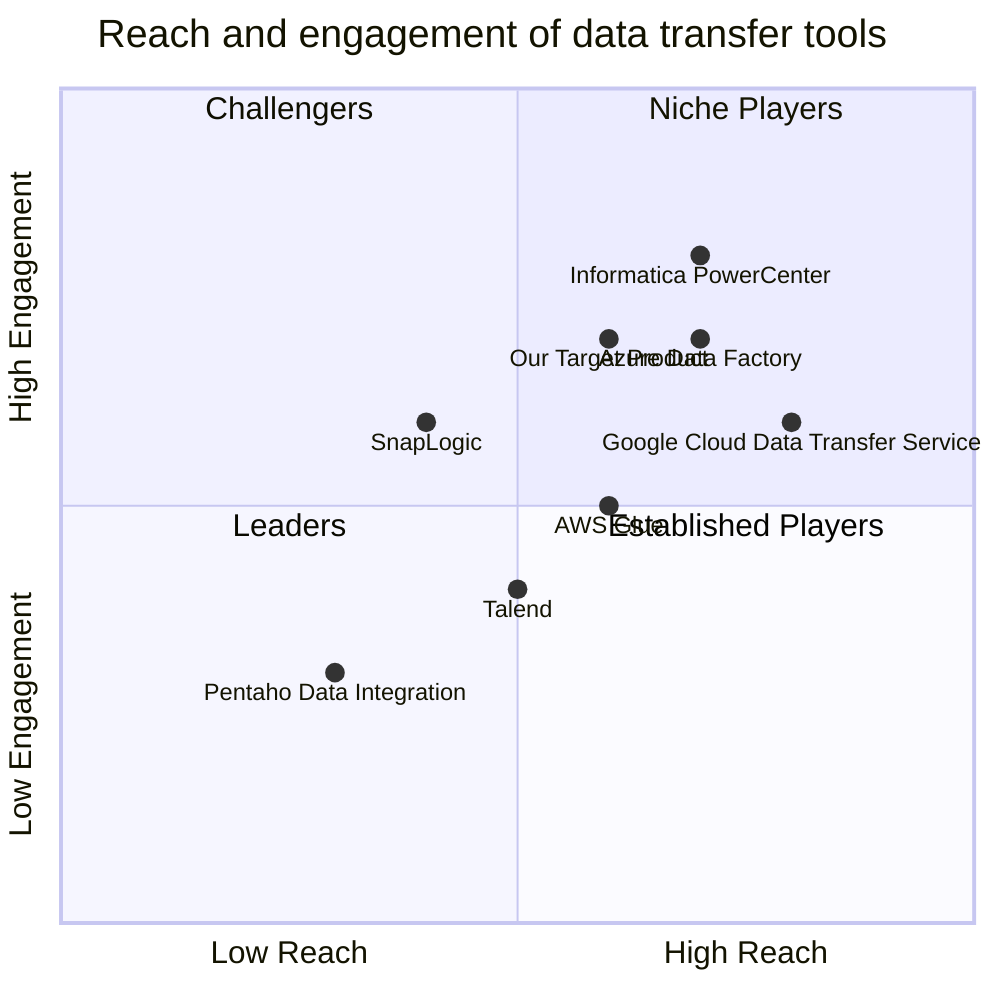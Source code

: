 quadrantChart
    title Reach and engagement of data transfer tools
    x-axis Low Reach --> High Reach
    y-axis Low Engagement --> High Engagement
    quadrant-1 Niche Players
    quadrant-2 Challengers
    quadrant-3 Leaders
    quadrant-4 Established Players
    "Google Cloud Data Transfer Service": [0.8, 0.6]
    "Azure Data Factory": [0.7, 0.7]
    "AWS Glue": [0.6, 0.5]
    "Talend": [0.5, 0.4]
    "Informatica PowerCenter": [0.7, 0.8]
    "SnapLogic": [0.4, 0.6]
    "Pentaho Data Integration": [0.3, 0.3]
    "Our Target Product": [0.6, 0.7]
